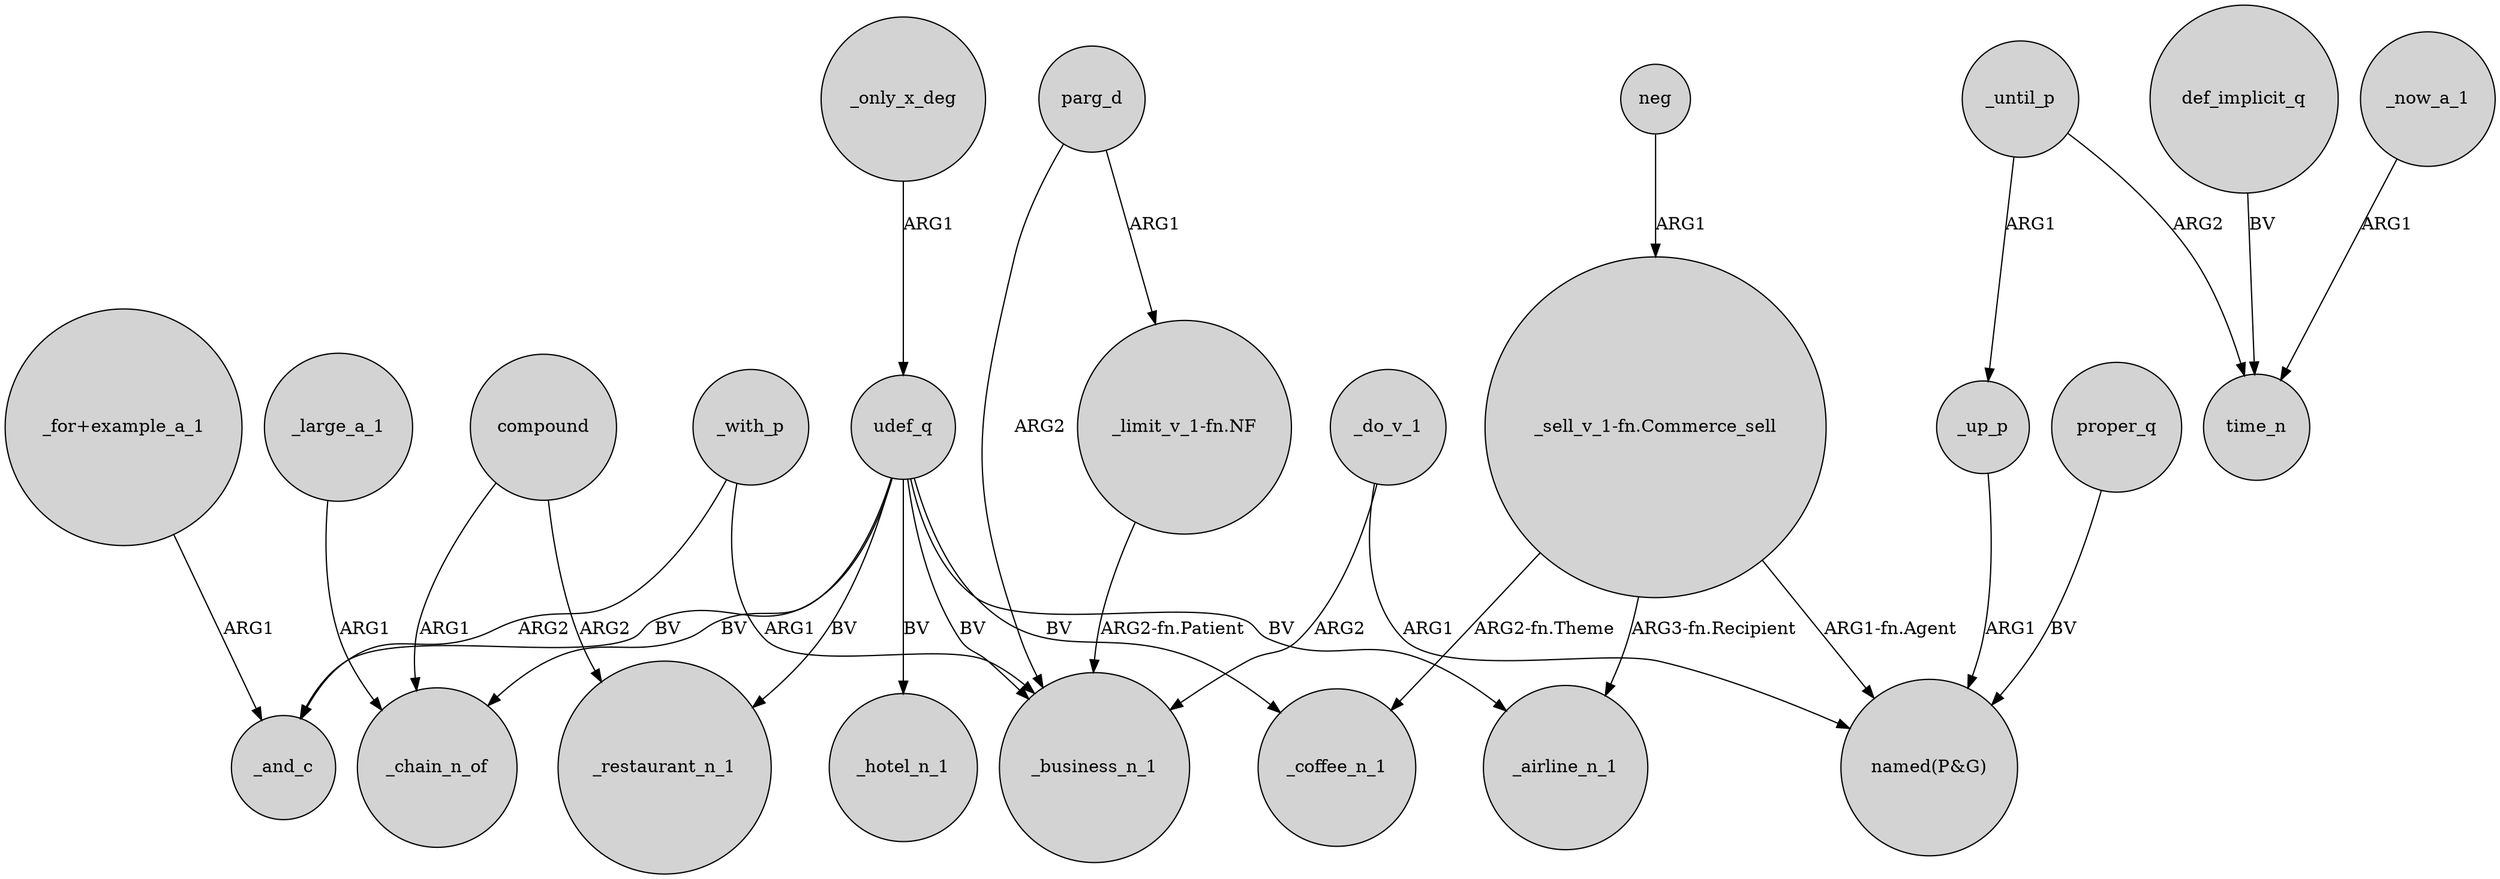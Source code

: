 digraph {
	node [shape=circle style=filled]
	_with_p -> _and_c [label=ARG2]
	_only_x_deg -> udef_q [label=ARG1]
	compound -> _restaurant_n_1 [label=ARG2]
	_do_v_1 -> "named(P&G)" [label=ARG1]
	"_limit_v_1-fn.NF" -> _business_n_1 [label="ARG2-fn.Patient"]
	udef_q -> _chain_n_of [label=BV]
	compound -> _chain_n_of [label=ARG1]
	proper_q -> "named(P&G)" [label=BV]
	_until_p -> time_n [label=ARG2]
	_up_p -> "named(P&G)" [label=ARG1]
	parg_d -> "_limit_v_1-fn.NF" [label=ARG1]
	neg -> "_sell_v_1-fn.Commerce_sell" [label=ARG1]
	_until_p -> _up_p [label=ARG1]
	"_sell_v_1-fn.Commerce_sell" -> _coffee_n_1 [label="ARG2-fn.Theme"]
	_now_a_1 -> time_n [label=ARG1]
	parg_d -> _business_n_1 [label=ARG2]
	_large_a_1 -> _chain_n_of [label=ARG1]
	udef_q -> _restaurant_n_1 [label=BV]
	_do_v_1 -> _business_n_1 [label=ARG2]
	udef_q -> _business_n_1 [label=BV]
	_with_p -> _business_n_1 [label=ARG1]
	"_sell_v_1-fn.Commerce_sell" -> "named(P&G)" [label="ARG1-fn.Agent"]
	udef_q -> _airline_n_1 [label=BV]
	"_for+example_a_1" -> _and_c [label=ARG1]
	udef_q -> _coffee_n_1 [label=BV]
	udef_q -> _and_c [label=BV]
	udef_q -> _hotel_n_1 [label=BV]
	"_sell_v_1-fn.Commerce_sell" -> _airline_n_1 [label="ARG3-fn.Recipient"]
	def_implicit_q -> time_n [label=BV]
}
